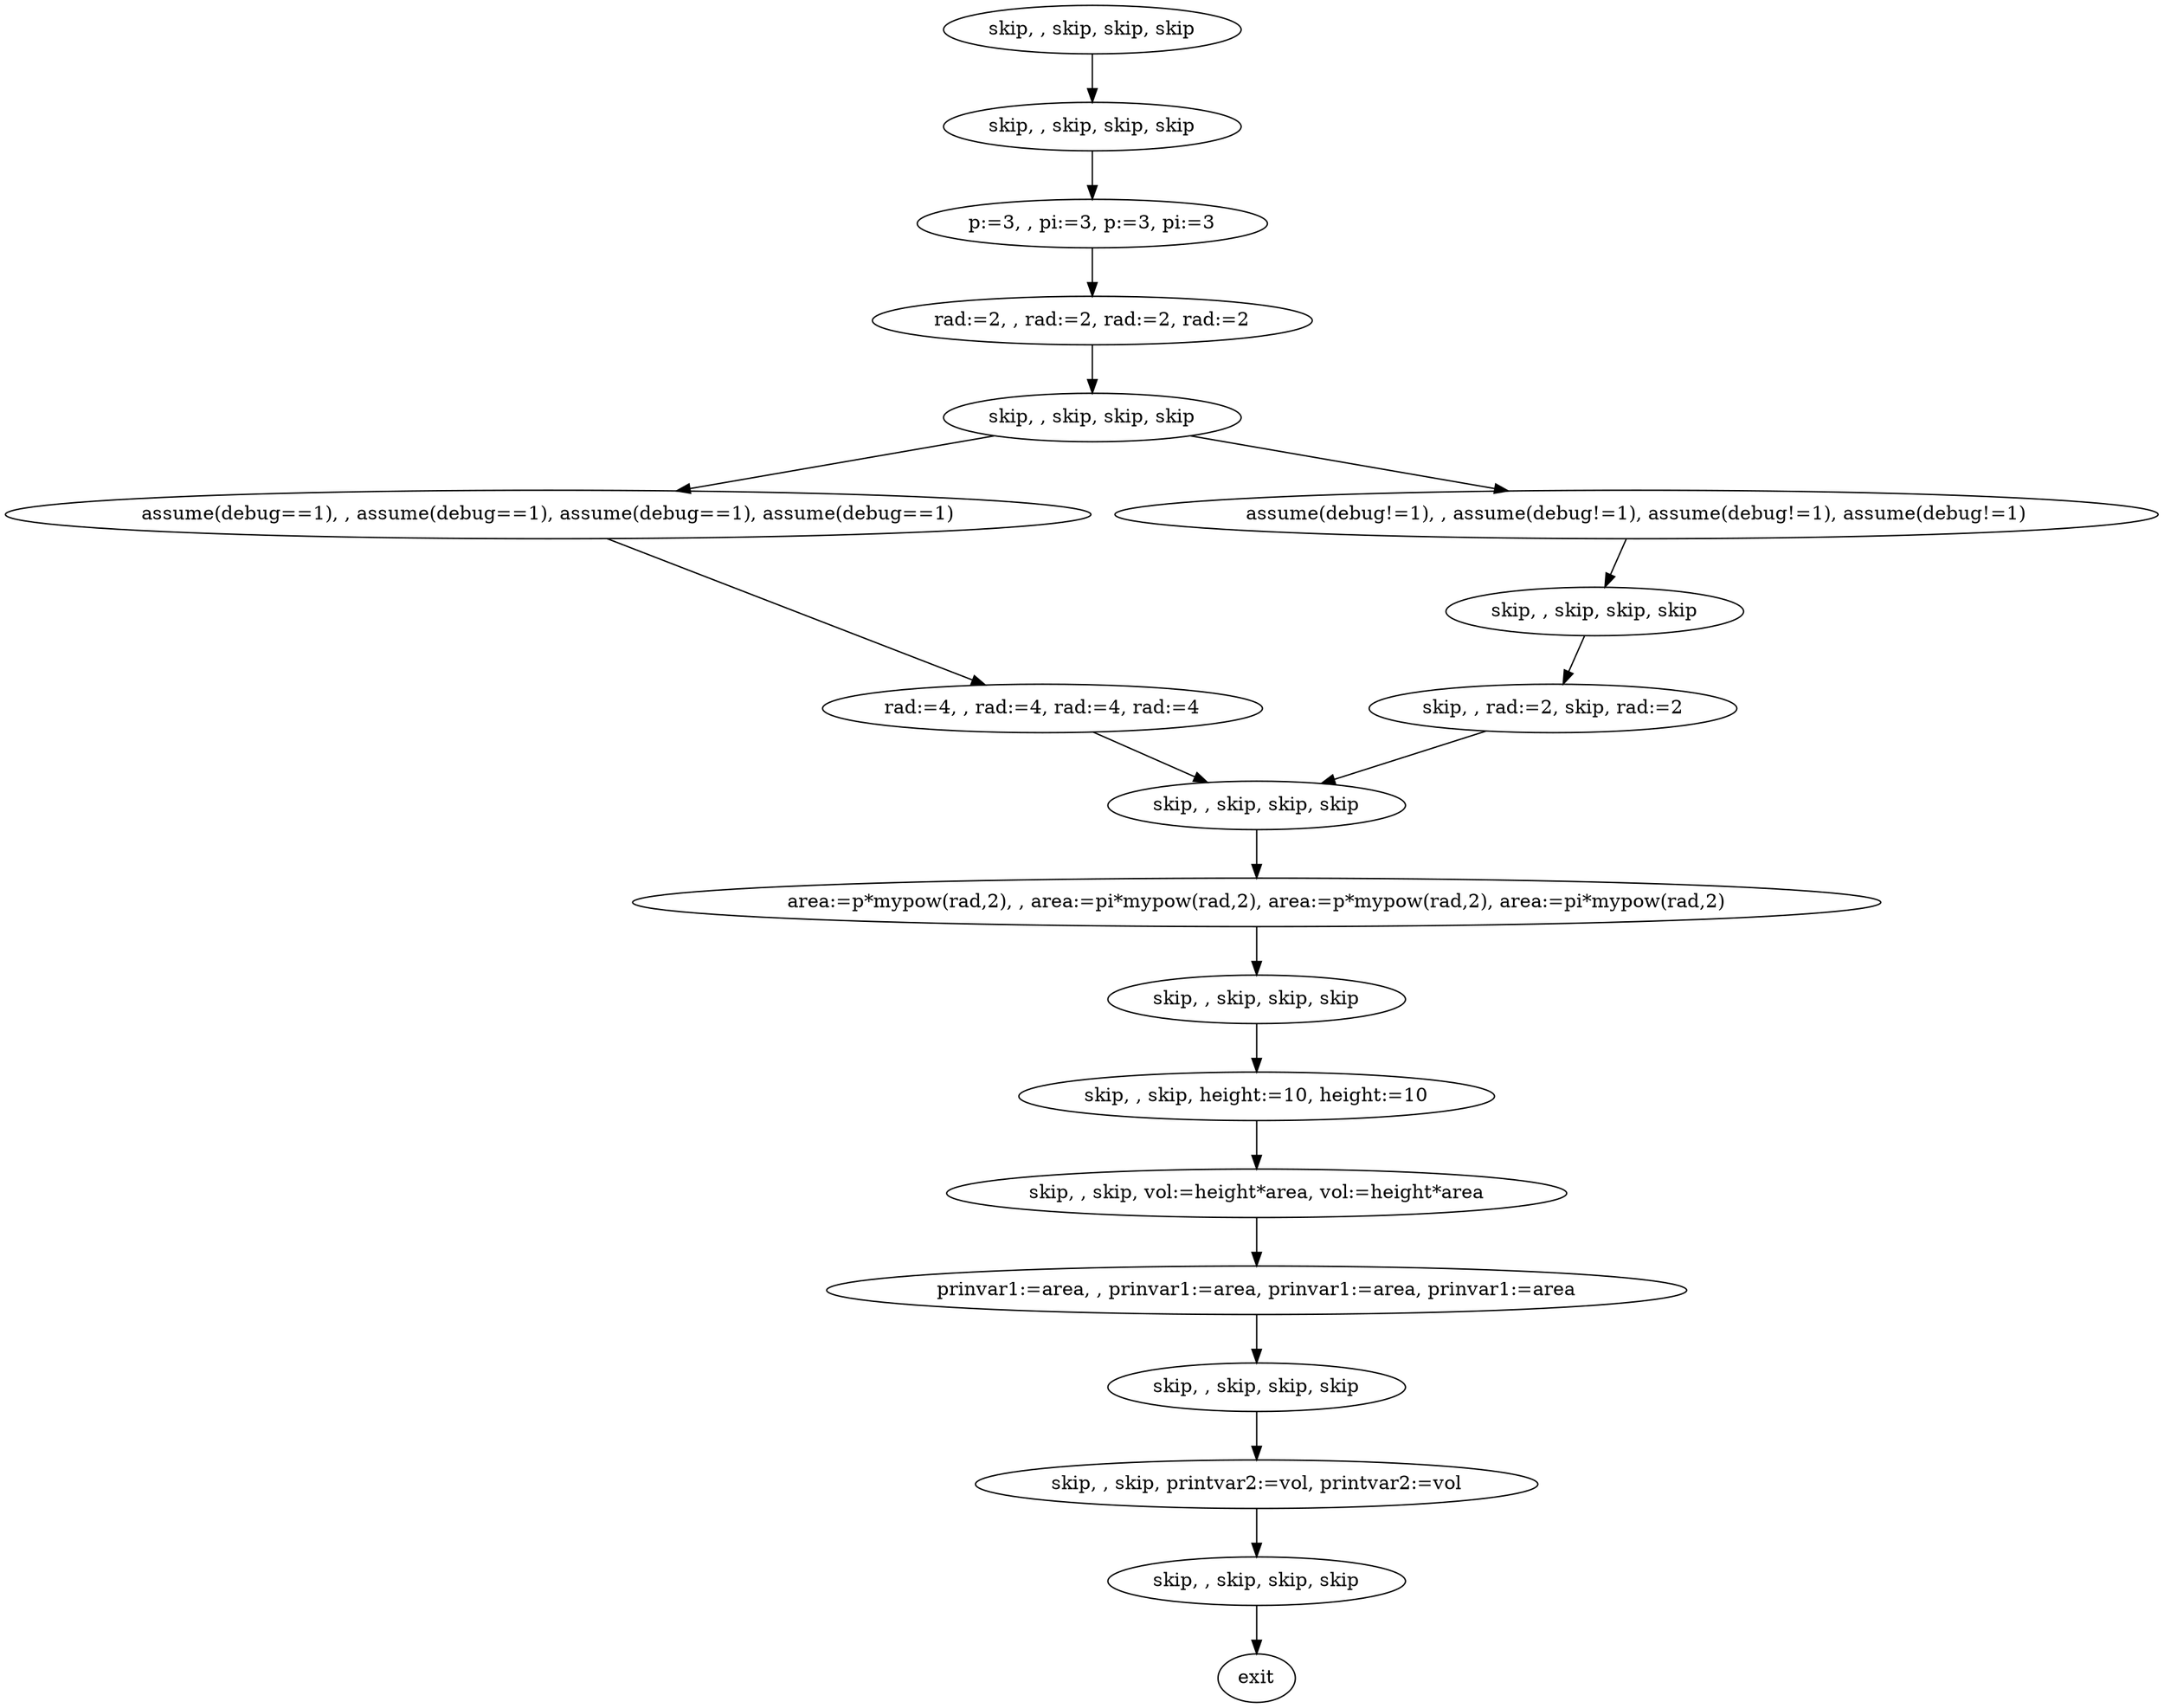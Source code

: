 digraph product {
n0 [label="rad:=2, , rad:=2, rad:=2, rad:=2"]
n0 -> n1
n00 [label="skip, , skip, skip, skip"]
n00 -> n00_a
n00_a [label="p:=3, , pi:=3, p:=3, pi:=3"]
n00_a -> n0
n1 [label="skip, , skip, skip, skip"]
n1 -> n2
n1 -> n3
n2 [label="assume(debug==1), , assume(debug==1), assume(debug==1), assume(debug==1)"]
n2 -> n21
n21 [label="rad:=4, , rad:=4, rad:=4, rad:=4"]
n21 -> n4
n3 [label="assume(debug!=1), , assume(debug!=1), assume(debug!=1), assume(debug!=1)"]
n3 -> n31
n31 [label="skip, , skip, skip, skip"]
n31 -> n31_a
n31_a [label="skip, , rad:=2, skip, rad:=2"]
n31_a -> n4
n4 [label="skip, , skip, skip, skip"]
n4 -> n4_a
n4_a [label="area:=p*mypow(rad,2), , area:=pi*mypow(rad,2), area:=p*mypow(rad,2), area:=pi*mypow(rad,2)"]
n4_a -> n5
n5 [label="skip, , skip, skip, skip"]
n5 -> n5_b
n51 [label="prinvar1:=area, , prinvar1:=area, prinvar1:=area, prinvar1:=area"]
n51 -> n6
n5_1_b [label="skip, , skip, vol:=height*area, vol:=height*area"]
n5_1_b -> n51
n5_b [label="skip, , skip, height:=10, height:=10"]
n5_b -> n5_1_b
n6 [label="skip, , skip, skip, skip"]
n6 -> n6_b
n61 [label="skip, , skip, skip, skip"]
n61 -> exit
n6_b [label="skip, , skip, printvar2:=vol, printvar2:=vol"]
n6_b -> n61
start [label="skip, , skip, skip, skip"]
start -> n00
}

